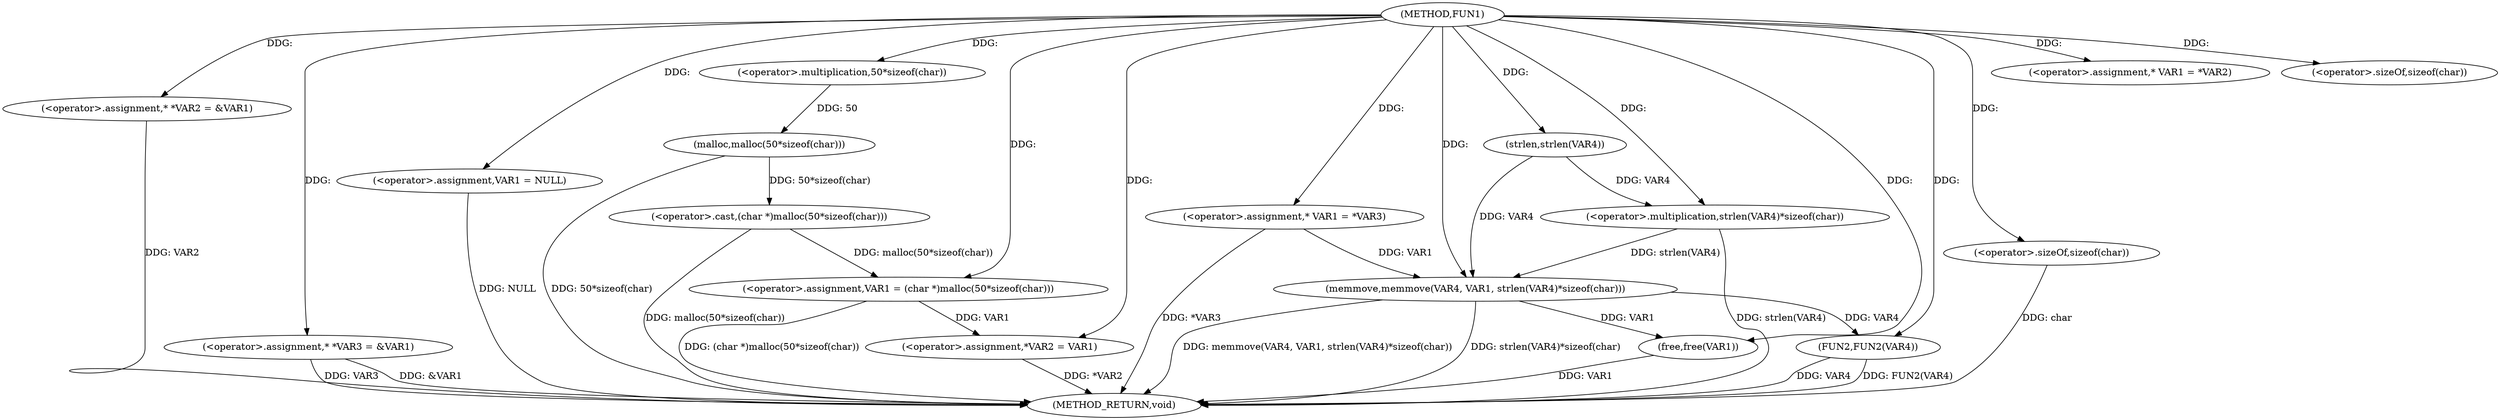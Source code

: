 digraph FUN1 {  
"1000100" [label = "(METHOD,FUN1)" ]
"1000155" [label = "(METHOD_RETURN,void)" ]
"1000104" [label = "(<operator>.assignment,* *VAR2 = &VAR1)" ]
"1000109" [label = "(<operator>.assignment,* *VAR3 = &VAR1)" ]
"1000113" [label = "(<operator>.assignment,VAR1 = NULL)" ]
"1000118" [label = "(<operator>.assignment,* VAR1 = *VAR2)" ]
"1000122" [label = "(<operator>.assignment,VAR1 = (char *)malloc(50*sizeof(char)))" ]
"1000124" [label = "(<operator>.cast,(char *)malloc(50*sizeof(char)))" ]
"1000126" [label = "(malloc,malloc(50*sizeof(char)))" ]
"1000127" [label = "(<operator>.multiplication,50*sizeof(char))" ]
"1000129" [label = "(<operator>.sizeOf,sizeof(char))" ]
"1000131" [label = "(<operator>.assignment,*VAR2 = VAR1)" ]
"1000137" [label = "(<operator>.assignment,* VAR1 = *VAR3)" ]
"1000143" [label = "(memmove,memmove(VAR4, VAR1, strlen(VAR4)*sizeof(char)))" ]
"1000146" [label = "(<operator>.multiplication,strlen(VAR4)*sizeof(char))" ]
"1000147" [label = "(strlen,strlen(VAR4))" ]
"1000149" [label = "(<operator>.sizeOf,sizeof(char))" ]
"1000151" [label = "(FUN2,FUN2(VAR4))" ]
"1000153" [label = "(free,free(VAR1))" ]
  "1000124" -> "1000155"  [ label = "DDG: malloc(50*sizeof(char))"] 
  "1000151" -> "1000155"  [ label = "DDG: FUN2(VAR4)"] 
  "1000104" -> "1000155"  [ label = "DDG: VAR2"] 
  "1000151" -> "1000155"  [ label = "DDG: VAR4"] 
  "1000113" -> "1000155"  [ label = "DDG: NULL"] 
  "1000153" -> "1000155"  [ label = "DDG: VAR1"] 
  "1000149" -> "1000155"  [ label = "DDG: char"] 
  "1000143" -> "1000155"  [ label = "DDG: strlen(VAR4)*sizeof(char)"] 
  "1000131" -> "1000155"  [ label = "DDG: *VAR2"] 
  "1000137" -> "1000155"  [ label = "DDG: *VAR3"] 
  "1000126" -> "1000155"  [ label = "DDG: 50*sizeof(char)"] 
  "1000109" -> "1000155"  [ label = "DDG: VAR3"] 
  "1000143" -> "1000155"  [ label = "DDG: memmove(VAR4, VAR1, strlen(VAR4)*sizeof(char))"] 
  "1000146" -> "1000155"  [ label = "DDG: strlen(VAR4)"] 
  "1000109" -> "1000155"  [ label = "DDG: &VAR1"] 
  "1000122" -> "1000155"  [ label = "DDG: (char *)malloc(50*sizeof(char))"] 
  "1000100" -> "1000104"  [ label = "DDG: "] 
  "1000100" -> "1000109"  [ label = "DDG: "] 
  "1000100" -> "1000113"  [ label = "DDG: "] 
  "1000100" -> "1000118"  [ label = "DDG: "] 
  "1000124" -> "1000122"  [ label = "DDG: malloc(50*sizeof(char))"] 
  "1000100" -> "1000122"  [ label = "DDG: "] 
  "1000126" -> "1000124"  [ label = "DDG: 50*sizeof(char)"] 
  "1000127" -> "1000126"  [ label = "DDG: 50"] 
  "1000100" -> "1000127"  [ label = "DDG: "] 
  "1000100" -> "1000129"  [ label = "DDG: "] 
  "1000122" -> "1000131"  [ label = "DDG: VAR1"] 
  "1000100" -> "1000131"  [ label = "DDG: "] 
  "1000100" -> "1000137"  [ label = "DDG: "] 
  "1000147" -> "1000143"  [ label = "DDG: VAR4"] 
  "1000100" -> "1000143"  [ label = "DDG: "] 
  "1000137" -> "1000143"  [ label = "DDG: VAR1"] 
  "1000146" -> "1000143"  [ label = "DDG: strlen(VAR4)"] 
  "1000147" -> "1000146"  [ label = "DDG: VAR4"] 
  "1000100" -> "1000147"  [ label = "DDG: "] 
  "1000100" -> "1000146"  [ label = "DDG: "] 
  "1000100" -> "1000149"  [ label = "DDG: "] 
  "1000143" -> "1000151"  [ label = "DDG: VAR4"] 
  "1000100" -> "1000151"  [ label = "DDG: "] 
  "1000143" -> "1000153"  [ label = "DDG: VAR1"] 
  "1000100" -> "1000153"  [ label = "DDG: "] 
}
